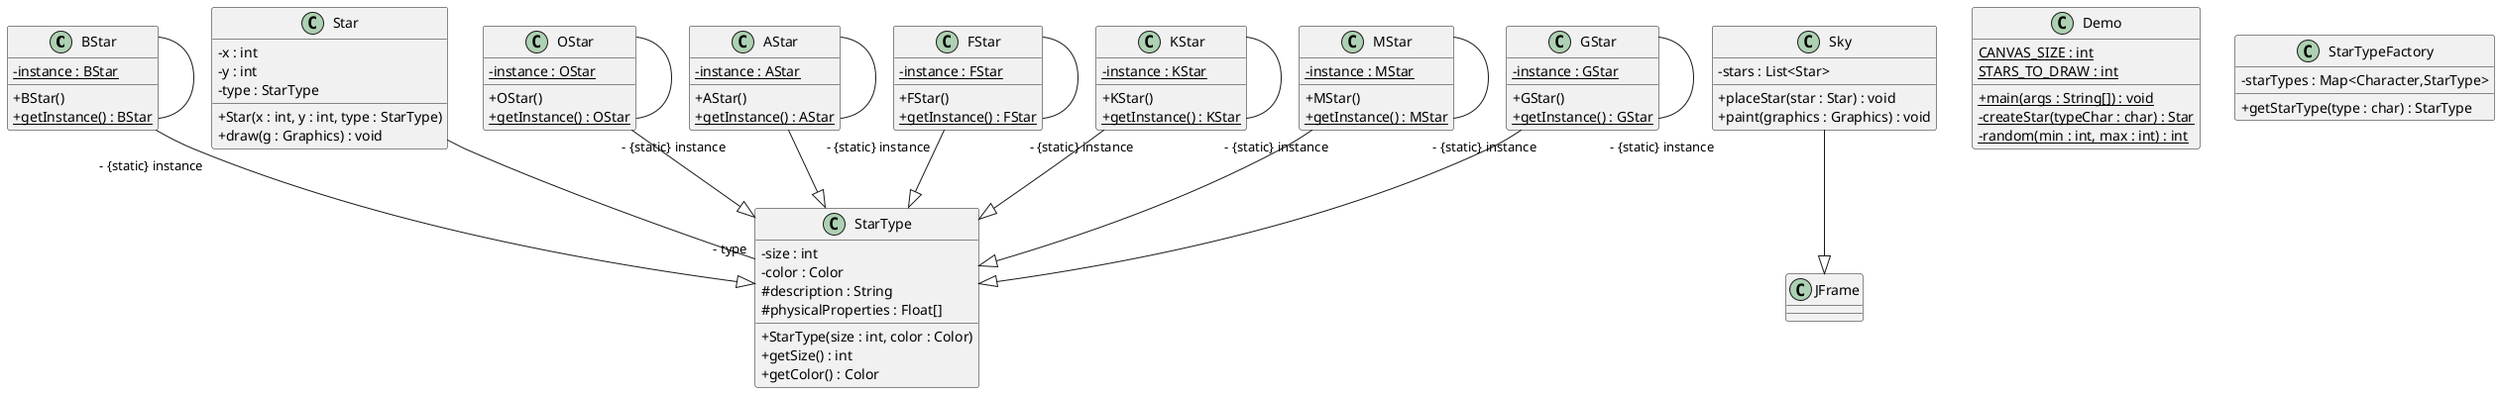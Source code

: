 @startuml
skinparam classAttributeIconSize 0
class BStar{
- {static} instance : BStar
+ BStar()
+ {static} getInstance() : BStar
}
BStar --|> StarType
class Star{
- x : int
- y : int
- type : StarType
+ Star(x : int, y : int, type : StarType)
+ draw(g : Graphics) : void
}
class OStar{
- {static} instance : OStar
+ OStar()
+ {static} getInstance() : OStar
}
OStar --|> StarType
class AStar{
- {static} instance : AStar
+ AStar()
+ {static} getInstance() : AStar
}
AStar --|> StarType
class StarType{
- size : int
- color : Color
# description : String
# physicalProperties : Float[]
+ StarType(size : int, color : Color)
+ getSize() : int
+ getColor() : Color
}
class Sky{
- stars : List<Star>
+ placeStar(star : Star) : void
+ paint(graphics : Graphics) : void
}
Sky --|> JFrame
class FStar{
- {static} instance : FStar
+ FStar()
+ {static} getInstance() : FStar
}
FStar --|> StarType
class Demo{
{static} CANVAS_SIZE : int
{static} STARS_TO_DRAW : int
+ {static} main(args : String[]) : void
- {static} createStar(typeChar : char) : Star
- {static} random(min : int, max : int) : int
}
class KStar{
- {static} instance : KStar
+ KStar()
+ {static} getInstance() : KStar
}
KStar --|> StarType
class MStar{
- {static} instance : MStar
+ MStar()
+ {static} getInstance() : MStar
}
MStar --|> StarType
class GStar{
- {static} instance : GStar
+ GStar()
+ {static} getInstance() : GStar
}
GStar --|> StarType
class StarTypeFactory{
- starTypes : Map<Character,StarType>
+ getStarType(type : char) : StarType
}
BStar--"- {static} instance" BStar
Star--"- type" StarType
OStar--"- {static} instance" OStar
AStar--"- {static} instance" AStar
FStar--"- {static} instance" FStar
KStar--"- {static} instance" KStar
MStar--"- {static} instance" MStar
GStar--"- {static} instance" GStar
@enduml